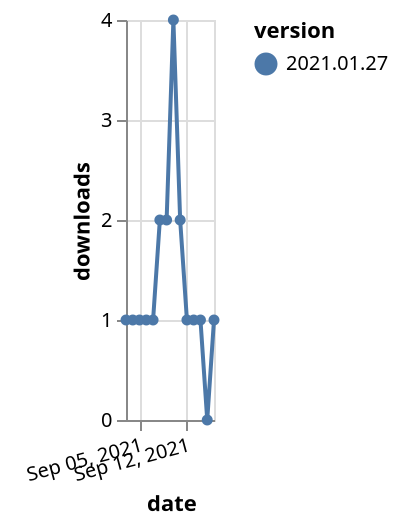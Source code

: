 {"$schema": "https://vega.github.io/schema/vega-lite/v5.json", "description": "A simple bar chart with embedded data.", "data": {"values": [{"date": "2021-09-03", "total": 149, "delta": 1, "version": "2021.01.27"}, {"date": "2021-09-04", "total": 150, "delta": 1, "version": "2021.01.27"}, {"date": "2021-09-05", "total": 151, "delta": 1, "version": "2021.01.27"}, {"date": "2021-09-06", "total": 152, "delta": 1, "version": "2021.01.27"}, {"date": "2021-09-07", "total": 153, "delta": 1, "version": "2021.01.27"}, {"date": "2021-09-08", "total": 155, "delta": 2, "version": "2021.01.27"}, {"date": "2021-09-09", "total": 157, "delta": 2, "version": "2021.01.27"}, {"date": "2021-09-10", "total": 161, "delta": 4, "version": "2021.01.27"}, {"date": "2021-09-11", "total": 163, "delta": 2, "version": "2021.01.27"}, {"date": "2021-09-12", "total": 164, "delta": 1, "version": "2021.01.27"}, {"date": "2021-09-13", "total": 165, "delta": 1, "version": "2021.01.27"}, {"date": "2021-09-14", "total": 166, "delta": 1, "version": "2021.01.27"}, {"date": "2021-09-15", "total": 166, "delta": 0, "version": "2021.01.27"}, {"date": "2021-09-16", "total": 167, "delta": 1, "version": "2021.01.27"}]}, "width": "container", "mark": {"type": "line", "point": {"filled": true}}, "encoding": {"x": {"field": "date", "type": "temporal", "timeUnit": "yearmonthdate", "title": "date", "axis": {"labelAngle": -15}}, "y": {"field": "delta", "type": "quantitative", "title": "downloads"}, "color": {"field": "version", "type": "nominal"}, "tooltip": {"field": "delta"}}}